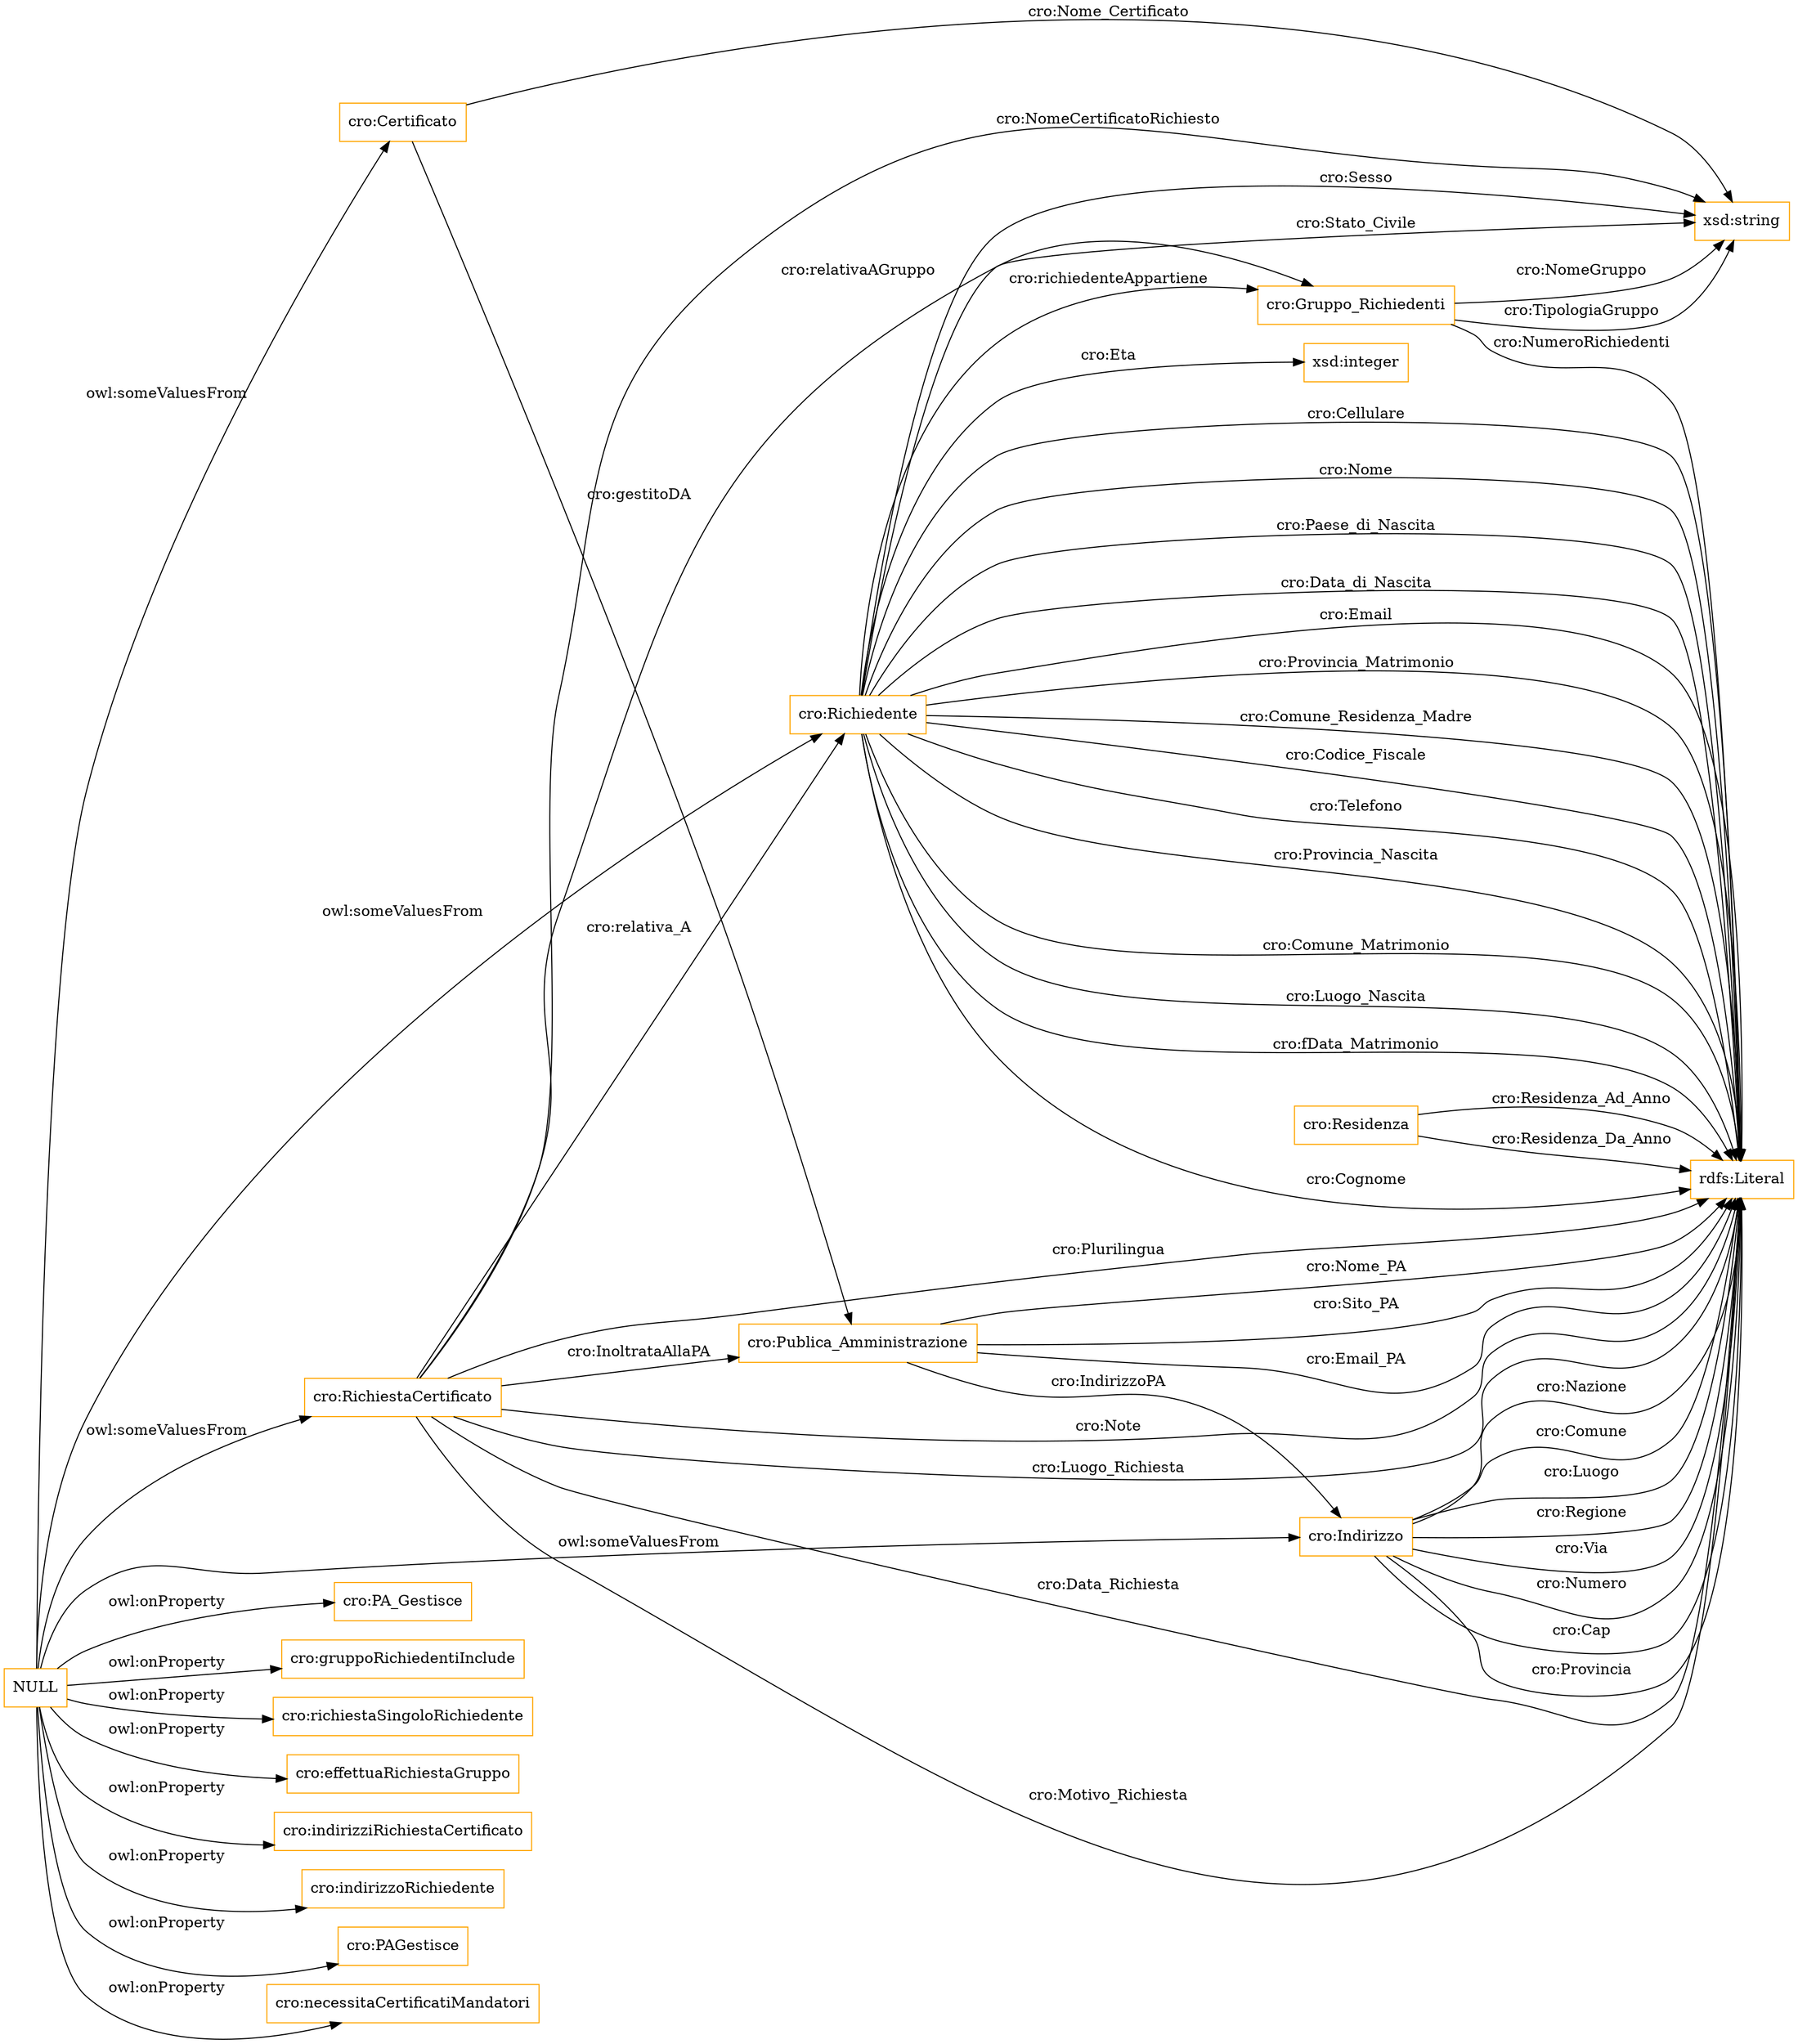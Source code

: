digraph ar2dtool_diagram { 
rankdir=LR;
size="1501"
node [shape = rectangle, color="orange"]; "cro:Gruppo_Richiedenti" "cro:Residenza" "cro:Indirizzo" "cro:Richiedente" "cro:Certificato" "cro:Publica_Amministrazione" "cro:RichiestaCertificato" ; /*classes style*/
	"NULL" -> "cro:PA_Gestisce" [ label = "owl:onProperty" ];
	"NULL" -> "cro:gruppoRichiedentiInclude" [ label = "owl:onProperty" ];
	"NULL" -> "cro:RichiestaCertificato" [ label = "owl:someValuesFrom" ];
	"NULL" -> "cro:richiestaSingoloRichiedente" [ label = "owl:onProperty" ];
	"NULL" -> "cro:effettuaRichiestaGruppo" [ label = "owl:onProperty" ];
	"NULL" -> "cro:Indirizzo" [ label = "owl:someValuesFrom" ];
	"NULL" -> "cro:indirizziRichiestaCertificato" [ label = "owl:onProperty" ];
	"NULL" -> "cro:indirizzoRichiedente" [ label = "owl:onProperty" ];
	"NULL" -> "cro:PAGestisce" [ label = "owl:onProperty" ];
	"NULL" -> "cro:Richiedente" [ label = "owl:someValuesFrom" ];
	"NULL" -> "cro:necessitaCertificatiMandatori" [ label = "owl:onProperty" ];
	"NULL" -> "cro:Certificato" [ label = "owl:someValuesFrom" ];
	"cro:Gruppo_Richiedenti" -> "xsd:string" [ label = "cro:TipologiaGruppo" ];
	"cro:Richiedente" -> "rdfs:Literal" [ label = "cro:Comune_Matrimonio" ];
	"cro:Publica_Amministrazione" -> "cro:Indirizzo" [ label = "cro:IndirizzoPA" ];
	"cro:Residenza" -> "rdfs:Literal" [ label = "cro:Residenza_Ad_Anno" ];
	"cro:RichiestaCertificato" -> "xsd:string" [ label = "cro:NomeCertificatoRichiesto" ];
	"cro:Publica_Amministrazione" -> "rdfs:Literal" [ label = "cro:Email_PA" ];
	"cro:Indirizzo" -> "rdfs:Literal" [ label = "cro:Provincia" ];
	"cro:Certificato" -> "cro:Publica_Amministrazione" [ label = "cro:gestitoDA" ];
	"cro:Richiedente" -> "rdfs:Literal" [ label = "cro:Luogo_Nascita" ];
	"cro:Richiedente" -> "rdfs:Literal" [ label = "cro:fData_Matrimonio" ];
	"cro:Richiedente" -> "rdfs:Literal" [ label = "cro:Cognome" ];
	"cro:Richiedente" -> "xsd:string" [ label = "cro:Sesso" ];
	"cro:Gruppo_Richiedenti" -> "rdfs:Literal" [ label = "cro:NumeroRichiedenti" ];
	"cro:RichiestaCertificato" -> "rdfs:Literal" [ label = "cro:Data_Richiesta" ];
	"cro:Richiedente" -> "rdfs:Literal" [ label = "cro:Cellulare" ];
	"cro:Indirizzo" -> "rdfs:Literal" [ label = "cro:Nazione" ];
	"cro:RichiestaCertificato" -> "rdfs:Literal" [ label = "cro:Motivo_Richiesta" ];
	"cro:Publica_Amministrazione" -> "rdfs:Literal" [ label = "cro:Nome_PA" ];
	"cro:Gruppo_Richiedenti" -> "xsd:string" [ label = "cro:NomeGruppo" ];
	"cro:RichiestaCertificato" -> "rdfs:Literal" [ label = "cro:Luogo_Richiesta" ];
	"cro:Richiedente" -> "rdfs:Literal" [ label = "cro:Nome" ];
	"cro:Richiedente" -> "rdfs:Literal" [ label = "cro:Paese_di_Nascita" ];
	"cro:Richiedente" -> "cro:Gruppo_Richiedenti" [ label = "cro:richiedenteAppartiene" ];
	"cro:Indirizzo" -> "rdfs:Literal" [ label = "cro:Comune" ];
	"cro:RichiestaCertificato" -> "cro:Gruppo_Richiedenti" [ label = "cro:relativaAGruppo" ];
	"cro:Publica_Amministrazione" -> "rdfs:Literal" [ label = "cro:Sito_PA" ];
	"cro:Indirizzo" -> "rdfs:Literal" [ label = "cro:Luogo" ];
	"cro:Indirizzo" -> "rdfs:Literal" [ label = "cro:Regione" ];
	"cro:Residenza" -> "rdfs:Literal" [ label = "cro:Residenza_Da_Anno" ];
	"cro:RichiestaCertificato" -> "cro:Richiedente" [ label = "cro:relativa_A" ];
	"cro:Richiedente" -> "rdfs:Literal" [ label = "cro:Data_di_Nascita" ];
	"cro:Richiedente" -> "rdfs:Literal" [ label = "cro:Email" ];
	"cro:Richiedente" -> "rdfs:Literal" [ label = "cro:Provincia_Matrimonio" ];
	"cro:Indirizzo" -> "rdfs:Literal" [ label = "cro:Via" ];
	"cro:Indirizzo" -> "rdfs:Literal" [ label = "cro:Numero" ];
	"cro:RichiestaCertificato" -> "cro:Publica_Amministrazione" [ label = "cro:InoltrataAllaPA" ];
	"cro:RichiestaCertificato" -> "rdfs:Literal" [ label = "cro:Plurilingua" ];
	"cro:Richiedente" -> "rdfs:Literal" [ label = "cro:Comune_Residenza_Madre" ];
	"cro:Richiedente" -> "xsd:string" [ label = "cro:Stato_Civile" ];
	"cro:Richiedente" -> "rdfs:Literal" [ label = "cro:Codice_Fiscale" ];
	"cro:Richiedente" -> "rdfs:Literal" [ label = "cro:Telefono" ];
	"cro:Certificato" -> "xsd:string" [ label = "cro:Nome_Certificato" ];
	"cro:Richiedente" -> "xsd:integer" [ label = "cro:Eta" ];
	"cro:Indirizzo" -> "rdfs:Literal" [ label = "cro:Cap" ];
	"cro:Richiedente" -> "rdfs:Literal" [ label = "cro:Provincia_Nascita" ];
	"cro:RichiestaCertificato" -> "rdfs:Literal" [ label = "cro:Note" ];

}
